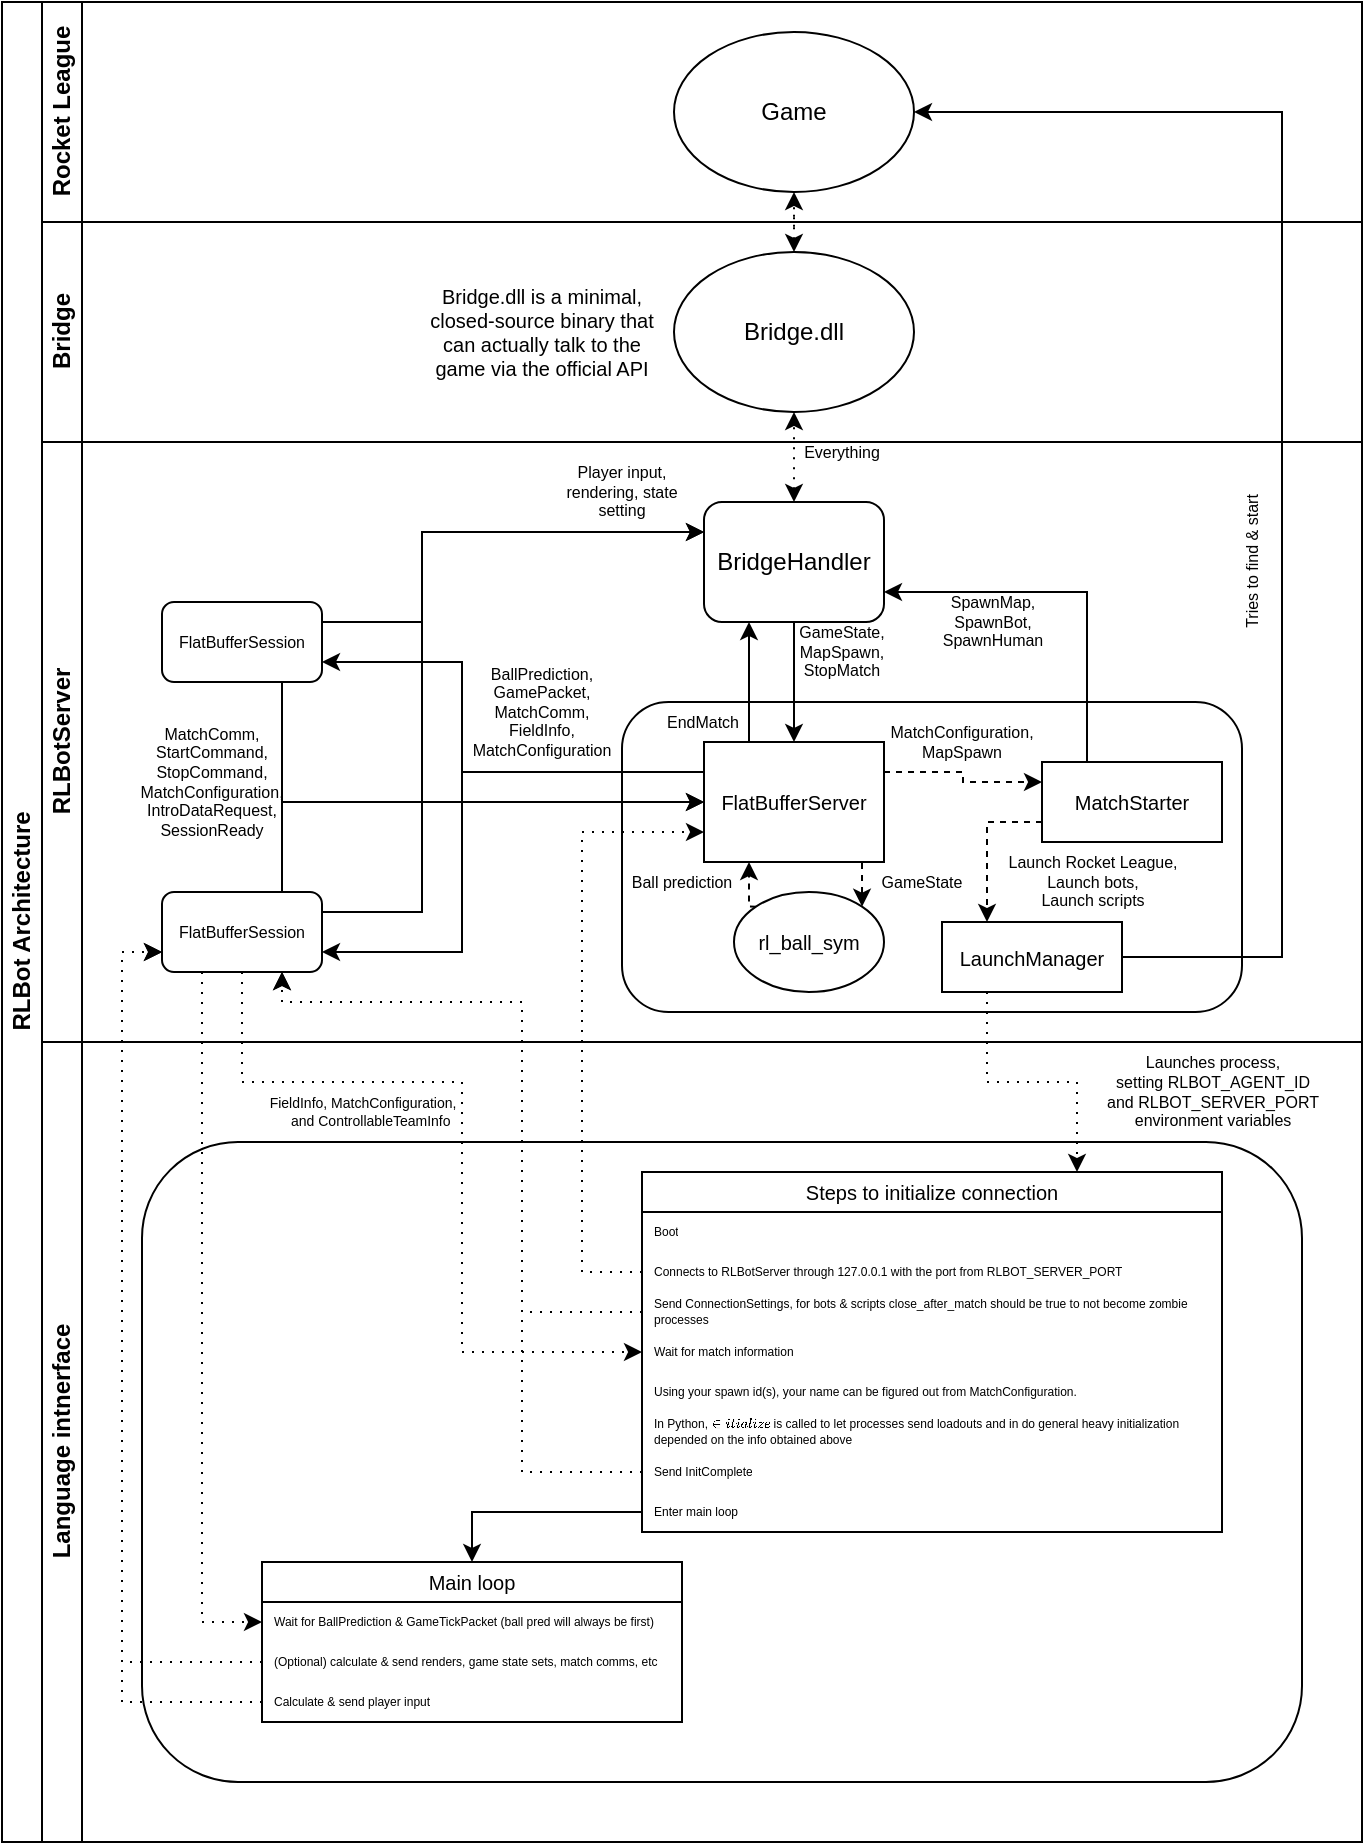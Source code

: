 <mxfile version="24.7.7">
  <diagram id="prtHgNgQTEPvFCAcTncT" name="Page-1">
    <mxGraphModel dx="1430" dy="793" grid="1" gridSize="10" guides="1" tooltips="1" connect="1" arrows="1" fold="1" page="1" pageScale="1" pageWidth="827" pageHeight="1169" math="0" shadow="0">
      <root>
        <mxCell id="0" />
        <mxCell id="1" parent="0" />
        <mxCell id="dNxyNK7c78bLwvsdeMH5-19" value="RLBot Architecture" style="swimlane;html=1;childLayout=stackLayout;resizeParent=1;resizeParentMax=0;horizontal=0;startSize=20;horizontalStack=0;" parent="1" vertex="1">
          <mxGeometry x="80" y="80" width="680" height="920" as="geometry" />
        </mxCell>
        <mxCell id="CLRGthuXeoBNAiUQC_Zy-3" value="Rocket League" style="swimlane;html=1;startSize=20;horizontal=0;" parent="dNxyNK7c78bLwvsdeMH5-19" vertex="1">
          <mxGeometry x="20" width="660" height="110" as="geometry" />
        </mxCell>
        <mxCell id="CLRGthuXeoBNAiUQC_Zy-4" value="Game" style="ellipse;whiteSpace=wrap;html=1;" parent="CLRGthuXeoBNAiUQC_Zy-3" vertex="1">
          <mxGeometry x="316" y="15" width="120" height="80" as="geometry" />
        </mxCell>
        <mxCell id="CLRGthuXeoBNAiUQC_Zy-2" value="Bridge" style="swimlane;html=1;startSize=20;horizontal=0;" parent="dNxyNK7c78bLwvsdeMH5-19" vertex="1">
          <mxGeometry x="20" y="110" width="660" height="110" as="geometry" />
        </mxCell>
        <mxCell id="CLRGthuXeoBNAiUQC_Zy-5" value="Bridge.dll" style="ellipse;whiteSpace=wrap;html=1;" parent="CLRGthuXeoBNAiUQC_Zy-2" vertex="1">
          <mxGeometry x="316" y="15" width="120" height="80" as="geometry" />
        </mxCell>
        <mxCell id="CLRGthuXeoBNAiUQC_Zy-15" value="Bridge.dll is a minimal, closed-source binary that can actually talk to the game via the official API" style="text;html=1;align=center;verticalAlign=middle;whiteSpace=wrap;rounded=0;fontSize=10;" parent="CLRGthuXeoBNAiUQC_Zy-2" vertex="1">
          <mxGeometry x="190" y="17.5" width="120" height="75" as="geometry" />
        </mxCell>
        <mxCell id="dNxyNK7c78bLwvsdeMH5-20" value="RLBotServer" style="swimlane;html=1;startSize=20;horizontal=0;" parent="dNxyNK7c78bLwvsdeMH5-19" vertex="1">
          <mxGeometry x="20" y="220" width="660" height="300" as="geometry" />
        </mxCell>
        <mxCell id="CLRGthuXeoBNAiUQC_Zy-43" value="" style="rounded=1;whiteSpace=wrap;html=1;strokeColor=default;" parent="dNxyNK7c78bLwvsdeMH5-20" vertex="1">
          <mxGeometry x="290" y="130" width="310" height="155" as="geometry" />
        </mxCell>
        <mxCell id="CLRGthuXeoBNAiUQC_Zy-10" value="&lt;font style=&quot;font-size: 8px;&quot;&gt;Everything&lt;/font&gt;" style="text;html=1;align=center;verticalAlign=middle;whiteSpace=wrap;rounded=0;fontSize=8;" parent="dNxyNK7c78bLwvsdeMH5-20" vertex="1">
          <mxGeometry x="370" y="-10" width="60" height="30" as="geometry" />
        </mxCell>
        <mxCell id="CLRGthuXeoBNAiUQC_Zy-16" value="&lt;font style=&quot;font-size: 10px;&quot;&gt;rl_ball_sym&lt;/font&gt;" style="ellipse;whiteSpace=wrap;html=1;" parent="dNxyNK7c78bLwvsdeMH5-20" vertex="1">
          <mxGeometry x="346" y="225" width="75" height="50" as="geometry" />
        </mxCell>
        <mxCell id="CLRGthuXeoBNAiUQC_Zy-18" value="GameState" style="text;html=1;align=center;verticalAlign=middle;whiteSpace=wrap;rounded=0;fontSize=8;" parent="dNxyNK7c78bLwvsdeMH5-20" vertex="1">
          <mxGeometry x="410" y="210" width="60" height="20" as="geometry" />
        </mxCell>
        <mxCell id="dNxyNK7c78bLwvsdeMH5-35" style="edgeStyle=orthogonalEdgeStyle;rounded=0;orthogonalLoop=1;jettySize=auto;html=1;endArrow=classic;endFill=1;" parent="dNxyNK7c78bLwvsdeMH5-20" edge="1">
          <mxGeometry relative="1" as="geometry">
            <mxPoint x="106" y="100" as="sourcePoint" />
            <mxPoint x="106" y="100" as="targetPoint" />
          </mxGeometry>
        </mxCell>
        <mxCell id="CLRGthuXeoBNAiUQC_Zy-11" style="edgeStyle=orthogonalEdgeStyle;rounded=0;orthogonalLoop=1;jettySize=auto;html=1;exitX=0.5;exitY=1;exitDx=0;exitDy=0;entryX=0.5;entryY=0;entryDx=0;entryDy=0;" parent="dNxyNK7c78bLwvsdeMH5-20" source="dNxyNK7c78bLwvsdeMH5-30" target="CLRGthuXeoBNAiUQC_Zy-9" edge="1">
          <mxGeometry relative="1" as="geometry" />
        </mxCell>
        <mxCell id="dNxyNK7c78bLwvsdeMH5-30" value="BridgeHandler" style="rounded=1;whiteSpace=wrap;html=1;fontFamily=Helvetica;fontSize=12;fontColor=#000000;align=center;" parent="dNxyNK7c78bLwvsdeMH5-20" vertex="1">
          <mxGeometry x="331" y="30" width="90" height="60" as="geometry" />
        </mxCell>
        <mxCell id="CLRGthuXeoBNAiUQC_Zy-17" style="edgeStyle=orthogonalEdgeStyle;rounded=0;orthogonalLoop=1;jettySize=auto;html=1;exitX=0.75;exitY=1;exitDx=0;exitDy=0;entryX=1;entryY=0;entryDx=0;entryDy=0;dashed=1;" parent="dNxyNK7c78bLwvsdeMH5-20" source="CLRGthuXeoBNAiUQC_Zy-9" target="CLRGthuXeoBNAiUQC_Zy-16" edge="1">
          <mxGeometry relative="1" as="geometry">
            <mxPoint x="422.517" y="232.322" as="targetPoint" />
          </mxGeometry>
        </mxCell>
        <mxCell id="CLRGthuXeoBNAiUQC_Zy-25" style="edgeStyle=orthogonalEdgeStyle;rounded=0;orthogonalLoop=1;jettySize=auto;html=1;entryX=1;entryY=0.75;entryDx=0;entryDy=0;exitX=0;exitY=0.25;exitDx=0;exitDy=0;" parent="dNxyNK7c78bLwvsdeMH5-20" source="CLRGthuXeoBNAiUQC_Zy-9" target="CLRGthuXeoBNAiUQC_Zy-21" edge="1">
          <mxGeometry relative="1" as="geometry">
            <Array as="points">
              <mxPoint x="210" y="165" />
              <mxPoint x="210" y="110" />
            </Array>
          </mxGeometry>
        </mxCell>
        <mxCell id="CLRGthuXeoBNAiUQC_Zy-27" style="edgeStyle=orthogonalEdgeStyle;rounded=0;orthogonalLoop=1;jettySize=auto;html=1;exitX=0;exitY=0.25;exitDx=0;exitDy=0;entryX=1;entryY=0.75;entryDx=0;entryDy=0;" parent="dNxyNK7c78bLwvsdeMH5-20" source="CLRGthuXeoBNAiUQC_Zy-9" target="CLRGthuXeoBNAiUQC_Zy-22" edge="1">
          <mxGeometry relative="1" as="geometry">
            <Array as="points">
              <mxPoint x="210" y="165" />
              <mxPoint x="210" y="255" />
            </Array>
          </mxGeometry>
        </mxCell>
        <mxCell id="CLRGthuXeoBNAiUQC_Zy-38" style="edgeStyle=orthogonalEdgeStyle;rounded=0;orthogonalLoop=1;jettySize=auto;html=1;exitX=1;exitY=0.25;exitDx=0;exitDy=0;entryX=0;entryY=0.25;entryDx=0;entryDy=0;dashed=1;" parent="dNxyNK7c78bLwvsdeMH5-20" source="CLRGthuXeoBNAiUQC_Zy-9" target="CLRGthuXeoBNAiUQC_Zy-37" edge="1">
          <mxGeometry relative="1" as="geometry" />
        </mxCell>
        <mxCell id="CLRGthuXeoBNAiUQC_Zy-54" style="edgeStyle=orthogonalEdgeStyle;rounded=0;orthogonalLoop=1;jettySize=auto;html=1;exitX=0.25;exitY=0;exitDx=0;exitDy=0;entryX=0.25;entryY=1;entryDx=0;entryDy=0;" parent="dNxyNK7c78bLwvsdeMH5-20" source="CLRGthuXeoBNAiUQC_Zy-9" target="dNxyNK7c78bLwvsdeMH5-30" edge="1">
          <mxGeometry relative="1" as="geometry" />
        </mxCell>
        <mxCell id="CLRGthuXeoBNAiUQC_Zy-9" value="&lt;div style=&quot;font-size: 10px;&quot;&gt;FlatBufferServer&lt;/div&gt;" style="rounded=0;whiteSpace=wrap;html=1;fontFamily=Helvetica;fontSize=10;fontColor=#000000;align=center;" parent="dNxyNK7c78bLwvsdeMH5-20" vertex="1">
          <mxGeometry x="331" y="150" width="90" height="60" as="geometry" />
        </mxCell>
        <mxCell id="CLRGthuXeoBNAiUQC_Zy-12" value="&lt;div&gt;GameState,&lt;/div&gt;&lt;div&gt;MapSpawn,&lt;/div&gt;&lt;div&gt;StopMatch&lt;br&gt;&lt;/div&gt;" style="text;html=1;align=center;verticalAlign=middle;whiteSpace=wrap;rounded=0;fontSize=8;" parent="dNxyNK7c78bLwvsdeMH5-20" vertex="1">
          <mxGeometry x="370" y="90" width="60" height="30" as="geometry" />
        </mxCell>
        <mxCell id="CLRGthuXeoBNAiUQC_Zy-19" style="edgeStyle=orthogonalEdgeStyle;rounded=0;orthogonalLoop=1;jettySize=auto;html=1;exitX=0;exitY=0;exitDx=0;exitDy=0;entryX=0.25;entryY=1;entryDx=0;entryDy=0;dashed=1;" parent="dNxyNK7c78bLwvsdeMH5-20" source="CLRGthuXeoBNAiUQC_Zy-16" target="CLRGthuXeoBNAiUQC_Zy-9" edge="1">
          <mxGeometry relative="1" as="geometry">
            <mxPoint x="369.483" y="232.322" as="sourcePoint" />
          </mxGeometry>
        </mxCell>
        <mxCell id="CLRGthuXeoBNAiUQC_Zy-20" value="Ball prediction" style="text;html=1;align=center;verticalAlign=middle;whiteSpace=wrap;rounded=0;fontSize=8;" parent="dNxyNK7c78bLwvsdeMH5-20" vertex="1">
          <mxGeometry x="290" y="210" width="60" height="20" as="geometry" />
        </mxCell>
        <mxCell id="CLRGthuXeoBNAiUQC_Zy-30" style="edgeStyle=orthogonalEdgeStyle;rounded=0;orthogonalLoop=1;jettySize=auto;html=1;exitX=1;exitY=0.25;exitDx=0;exitDy=0;entryX=0;entryY=0.25;entryDx=0;entryDy=0;" parent="dNxyNK7c78bLwvsdeMH5-20" source="CLRGthuXeoBNAiUQC_Zy-21" target="dNxyNK7c78bLwvsdeMH5-30" edge="1">
          <mxGeometry relative="1" as="geometry">
            <Array as="points">
              <mxPoint x="190" y="90" />
              <mxPoint x="190" y="45" />
            </Array>
          </mxGeometry>
        </mxCell>
        <mxCell id="CLRGthuXeoBNAiUQC_Zy-34" style="edgeStyle=orthogonalEdgeStyle;rounded=0;orthogonalLoop=1;jettySize=auto;html=1;exitX=0.75;exitY=1;exitDx=0;exitDy=0;entryX=0;entryY=0.5;entryDx=0;entryDy=0;" parent="dNxyNK7c78bLwvsdeMH5-20" source="CLRGthuXeoBNAiUQC_Zy-21" target="CLRGthuXeoBNAiUQC_Zy-9" edge="1">
          <mxGeometry relative="1" as="geometry" />
        </mxCell>
        <mxCell id="CLRGthuXeoBNAiUQC_Zy-21" value="FlatBufferSession" style="rounded=1;whiteSpace=wrap;html=1;fontSize=8;" parent="dNxyNK7c78bLwvsdeMH5-20" vertex="1">
          <mxGeometry x="60" y="80" width="80" height="40" as="geometry" />
        </mxCell>
        <mxCell id="CLRGthuXeoBNAiUQC_Zy-31" style="edgeStyle=orthogonalEdgeStyle;rounded=0;orthogonalLoop=1;jettySize=auto;html=1;exitX=1;exitY=0.25;exitDx=0;exitDy=0;entryX=0;entryY=0.25;entryDx=0;entryDy=0;" parent="dNxyNK7c78bLwvsdeMH5-20" source="CLRGthuXeoBNAiUQC_Zy-22" target="dNxyNK7c78bLwvsdeMH5-30" edge="1">
          <mxGeometry relative="1" as="geometry">
            <Array as="points">
              <mxPoint x="190" y="235" />
              <mxPoint x="190" y="45" />
            </Array>
          </mxGeometry>
        </mxCell>
        <mxCell id="CLRGthuXeoBNAiUQC_Zy-33" style="edgeStyle=orthogonalEdgeStyle;rounded=0;orthogonalLoop=1;jettySize=auto;html=1;exitX=0.75;exitY=0;exitDx=0;exitDy=0;entryX=0;entryY=0.5;entryDx=0;entryDy=0;" parent="dNxyNK7c78bLwvsdeMH5-20" source="CLRGthuXeoBNAiUQC_Zy-22" target="CLRGthuXeoBNAiUQC_Zy-9" edge="1">
          <mxGeometry relative="1" as="geometry" />
        </mxCell>
        <mxCell id="CLRGthuXeoBNAiUQC_Zy-22" value="FlatBufferSession" style="rounded=1;whiteSpace=wrap;html=1;fontSize=8;" parent="dNxyNK7c78bLwvsdeMH5-20" vertex="1">
          <mxGeometry x="60" y="225" width="80" height="40" as="geometry" />
        </mxCell>
        <mxCell id="CLRGthuXeoBNAiUQC_Zy-29" value="&lt;div&gt;BallPrediction, GamePacket,&lt;/div&gt;&lt;div&gt;MatchComm,&lt;/div&gt;&lt;div&gt;FieldInfo,&lt;/div&gt;&lt;div&gt;MatchConfiguration&lt;/div&gt;" style="text;html=1;align=center;verticalAlign=middle;whiteSpace=wrap;rounded=0;fontSize=8;" parent="dNxyNK7c78bLwvsdeMH5-20" vertex="1">
          <mxGeometry x="220" y="110" width="60" height="50" as="geometry" />
        </mxCell>
        <mxCell id="CLRGthuXeoBNAiUQC_Zy-32" value="&lt;div&gt;Player input,&lt;/div&gt;&lt;div&gt;rendering, state setting&lt;br&gt;&lt;/div&gt;" style="text;html=1;align=center;verticalAlign=middle;whiteSpace=wrap;rounded=0;fontSize=8;" parent="dNxyNK7c78bLwvsdeMH5-20" vertex="1">
          <mxGeometry x="260" y="10" width="60" height="30" as="geometry" />
        </mxCell>
        <mxCell id="CLRGthuXeoBNAiUQC_Zy-35" value="&lt;div style=&quot;font-size: 8px;&quot;&gt;&lt;font style=&quot;font-size: 8px;&quot;&gt;MatchComm,&lt;/font&gt;&lt;/div&gt;&lt;div style=&quot;font-size: 8px;&quot;&gt;&lt;font style=&quot;font-size: 8px;&quot;&gt;StartCommand,&lt;/font&gt;&lt;/div&gt;&lt;div style=&quot;font-size: 8px;&quot;&gt;&lt;font style=&quot;font-size: 8px;&quot;&gt;StopCommand,&lt;/font&gt;&lt;/div&gt;&lt;div style=&quot;font-size: 8px;&quot;&gt;&lt;font style=&quot;font-size: 8px;&quot;&gt;MatchConfiguration,&lt;/font&gt;&lt;/div&gt;&lt;div style=&quot;font-size: 8px;&quot;&gt;&lt;font style=&quot;font-size: 8px;&quot;&gt;IntroDataRequest,&lt;/font&gt;&lt;/div&gt;&lt;div style=&quot;font-size: 8px;&quot;&gt;&lt;font style=&quot;font-size: 8px;&quot;&gt;SessionReady&lt;br&gt;&lt;/font&gt;&lt;/div&gt;" style="text;html=1;align=center;verticalAlign=middle;whiteSpace=wrap;rounded=0;" parent="dNxyNK7c78bLwvsdeMH5-20" vertex="1">
          <mxGeometry x="50" y="140" width="70" height="60" as="geometry" />
        </mxCell>
        <mxCell id="CLRGthuXeoBNAiUQC_Zy-45" style="edgeStyle=orthogonalEdgeStyle;rounded=0;orthogonalLoop=1;jettySize=auto;html=1;exitX=0.25;exitY=0;exitDx=0;exitDy=0;entryX=1;entryY=0.75;entryDx=0;entryDy=0;" parent="dNxyNK7c78bLwvsdeMH5-20" source="CLRGthuXeoBNAiUQC_Zy-37" target="dNxyNK7c78bLwvsdeMH5-30" edge="1">
          <mxGeometry relative="1" as="geometry" />
        </mxCell>
        <mxCell id="jAbWXB7Tp562FeIo0RyR-3" style="edgeStyle=orthogonalEdgeStyle;rounded=0;orthogonalLoop=1;jettySize=auto;html=1;exitX=0;exitY=0.75;exitDx=0;exitDy=0;entryX=0.25;entryY=0;entryDx=0;entryDy=0;dashed=1;" edge="1" parent="dNxyNK7c78bLwvsdeMH5-20" source="CLRGthuXeoBNAiUQC_Zy-37" target="CLRGthuXeoBNAiUQC_Zy-48">
          <mxGeometry relative="1" as="geometry">
            <Array as="points">
              <mxPoint x="473" y="190" />
            </Array>
          </mxGeometry>
        </mxCell>
        <mxCell id="CLRGthuXeoBNAiUQC_Zy-37" value="&lt;font size=&quot;1&quot;&gt;MatchStarter&lt;/font&gt;" style="rounded=0;whiteSpace=wrap;html=1;" parent="dNxyNK7c78bLwvsdeMH5-20" vertex="1">
          <mxGeometry x="500" y="160" width="90" height="40" as="geometry" />
        </mxCell>
        <mxCell id="CLRGthuXeoBNAiUQC_Zy-39" value="&lt;div style=&quot;font-size: 8px;&quot;&gt;MatchConfiguration,&lt;/div&gt;&lt;div style=&quot;font-size: 8px;&quot;&gt;MapSpawn&lt;br style=&quot;font-size: 8px;&quot;&gt;&lt;/div&gt;" style="text;html=1;align=center;verticalAlign=middle;whiteSpace=wrap;rounded=0;fontSize=8;" parent="dNxyNK7c78bLwvsdeMH5-20" vertex="1">
          <mxGeometry x="430" y="135" width="60" height="30" as="geometry" />
        </mxCell>
        <mxCell id="CLRGthuXeoBNAiUQC_Zy-46" value="&lt;div style=&quot;font-size: 8px;&quot;&gt;SpawnMap,&lt;/div&gt;&lt;div style=&quot;font-size: 8px;&quot;&gt;SpawnBot,&lt;/div&gt;&lt;div style=&quot;font-size: 8px;&quot;&gt;SpawnHuman&lt;br style=&quot;font-size: 8px;&quot;&gt;&lt;/div&gt;" style="text;html=1;align=center;verticalAlign=middle;resizable=0;points=[];autosize=1;strokeColor=none;fillColor=none;fontSize=8;" parent="dNxyNK7c78bLwvsdeMH5-20" vertex="1">
          <mxGeometry x="440" y="70" width="70" height="40" as="geometry" />
        </mxCell>
        <mxCell id="CLRGthuXeoBNAiUQC_Zy-48" value="&lt;font size=&quot;1&quot;&gt;LaunchManager&lt;/font&gt;" style="rounded=0;whiteSpace=wrap;html=1;" parent="dNxyNK7c78bLwvsdeMH5-20" vertex="1">
          <mxGeometry x="450" y="240" width="90" height="35" as="geometry" />
        </mxCell>
        <mxCell id="CLRGthuXeoBNAiUQC_Zy-50" value="&lt;div style=&quot;font-size: 8px;&quot;&gt;&lt;font style=&quot;font-size: 8px;&quot;&gt;Launch Rocket League,&lt;/font&gt;&lt;/div&gt;&lt;div style=&quot;font-size: 8px;&quot;&gt;&lt;font style=&quot;font-size: 8px;&quot;&gt;Launch bots,&lt;/font&gt;&lt;/div&gt;&lt;div style=&quot;font-size: 8px;&quot;&gt;&lt;font style=&quot;font-size: 8px;&quot;&gt;Launch scripts&lt;br style=&quot;font-size: 8px;&quot;&gt;&lt;/font&gt;&lt;/div&gt;" style="text;html=1;align=center;verticalAlign=middle;resizable=0;points=[];autosize=1;strokeColor=none;fillColor=none;fontSize=8;" parent="dNxyNK7c78bLwvsdeMH5-20" vertex="1">
          <mxGeometry x="470" y="200" width="110" height="40" as="geometry" />
        </mxCell>
        <mxCell id="CLRGthuXeoBNAiUQC_Zy-53" value="Tries to find &amp;amp; start" style="text;html=1;align=center;verticalAlign=middle;resizable=0;points=[];autosize=1;strokeColor=none;fillColor=none;fontSize=8;rotation=270;" parent="dNxyNK7c78bLwvsdeMH5-20" vertex="1">
          <mxGeometry x="560" y="50" width="90" height="20" as="geometry" />
        </mxCell>
        <mxCell id="CLRGthuXeoBNAiUQC_Zy-55" value="EndMatch" style="text;html=1;align=center;verticalAlign=middle;resizable=0;points=[];autosize=1;strokeColor=none;fillColor=none;fontSize=8;" parent="dNxyNK7c78bLwvsdeMH5-20" vertex="1">
          <mxGeometry x="300" y="130" width="60" height="20" as="geometry" />
        </mxCell>
        <mxCell id="CLRGthuXeoBNAiUQC_Zy-6" style="edgeStyle=orthogonalEdgeStyle;rounded=0;orthogonalLoop=1;jettySize=auto;html=1;entryX=0.5;entryY=1;entryDx=0;entryDy=0;startArrow=classic;startFill=1;dashed=1;dashPattern=1 4;" parent="dNxyNK7c78bLwvsdeMH5-19" source="CLRGthuXeoBNAiUQC_Zy-5" target="CLRGthuXeoBNAiUQC_Zy-4" edge="1">
          <mxGeometry relative="1" as="geometry" />
        </mxCell>
        <mxCell id="CLRGthuXeoBNAiUQC_Zy-7" style="edgeStyle=orthogonalEdgeStyle;rounded=0;orthogonalLoop=1;jettySize=auto;html=1;entryX=0.5;entryY=1;entryDx=0;entryDy=0;startArrow=classic;startFill=1;dashed=1;dashPattern=1 4;" parent="dNxyNK7c78bLwvsdeMH5-19" source="dNxyNK7c78bLwvsdeMH5-30" target="CLRGthuXeoBNAiUQC_Zy-5" edge="1">
          <mxGeometry relative="1" as="geometry" />
        </mxCell>
        <mxCell id="CLRGthuXeoBNAiUQC_Zy-52" style="edgeStyle=orthogonalEdgeStyle;rounded=0;orthogonalLoop=1;jettySize=auto;html=1;entryX=1;entryY=0.5;entryDx=0;entryDy=0;" parent="dNxyNK7c78bLwvsdeMH5-19" source="CLRGthuXeoBNAiUQC_Zy-48" target="CLRGthuXeoBNAiUQC_Zy-4" edge="1">
          <mxGeometry relative="1" as="geometry">
            <Array as="points">
              <mxPoint x="640" y="478" />
              <mxPoint x="640" y="55" />
            </Array>
          </mxGeometry>
        </mxCell>
        <mxCell id="GUashX9AXOHHXYb3uWEm-1" value="Language intnerface" style="swimlane;html=1;startSize=20;horizontal=0;" parent="dNxyNK7c78bLwvsdeMH5-19" vertex="1">
          <mxGeometry x="20" y="520" width="660" height="400" as="geometry">
            <mxRectangle x="20" y="120" width="430" height="30" as="alternateBounds" />
          </mxGeometry>
        </mxCell>
        <mxCell id="CLRGthuXeoBNAiUQC_Zy-56" value="" style="rounded=1;whiteSpace=wrap;html=1;" parent="GUashX9AXOHHXYb3uWEm-1" vertex="1">
          <mxGeometry x="50" y="50" width="580" height="320" as="geometry" />
        </mxCell>
        <mxCell id="CLRGthuXeoBNAiUQC_Zy-57" value="&lt;div style=&quot;font-size: 8px;&quot;&gt;Launches process,&lt;/div&gt;&lt;div style=&quot;font-size: 8px;&quot;&gt;setting RLBOT_AGENT_ID&lt;/div&gt;&lt;div style=&quot;font-size: 8px;&quot;&gt;and RLBOT_SERVER_PORT&lt;/div&gt;&lt;div style=&quot;font-size: 8px;&quot;&gt;environment variables&lt;br style=&quot;font-size: 8px;&quot;&gt;&lt;/div&gt;" style="text;html=1;align=center;verticalAlign=middle;resizable=0;points=[];autosize=1;strokeColor=none;fillColor=none;fontSize=8;" parent="GUashX9AXOHHXYb3uWEm-1" vertex="1">
          <mxGeometry x="520" width="130" height="50" as="geometry" />
        </mxCell>
        <mxCell id="CLRGthuXeoBNAiUQC_Zy-62" value="Steps to initialize connection" style="swimlane;fontStyle=0;childLayout=stackLayout;horizontal=1;startSize=20;horizontalStack=0;resizeParent=1;resizeParentMax=0;resizeLast=0;collapsible=1;marginBottom=0;whiteSpace=wrap;html=1;fontSize=10;" parent="GUashX9AXOHHXYb3uWEm-1" vertex="1">
          <mxGeometry x="300" y="65" width="290" height="180" as="geometry">
            <mxRectangle x="300" y="80" width="170" height="30" as="alternateBounds" />
          </mxGeometry>
        </mxCell>
        <mxCell id="CLRGthuXeoBNAiUQC_Zy-66" value="Boot" style="text;strokeColor=none;fillColor=none;align=left;verticalAlign=middle;spacingLeft=4;spacingRight=4;overflow=hidden;points=[[0,0.5],[1,0.5]];portConstraint=eastwest;rotatable=0;whiteSpace=wrap;html=1;fontSize=6;" parent="CLRGthuXeoBNAiUQC_Zy-62" vertex="1">
          <mxGeometry y="20" width="290" height="20" as="geometry" />
        </mxCell>
        <mxCell id="CLRGthuXeoBNAiUQC_Zy-63" value="&lt;div style=&quot;font-size: 6px;&quot;&gt;Connects to RLBotServer through 127.0.0.1 with the port from RLBOT_SERVER_PORT&lt;br style=&quot;font-size: 6px;&quot;&gt;&lt;/div&gt;" style="text;strokeColor=none;fillColor=none;align=left;verticalAlign=middle;spacingLeft=4;spacingRight=4;overflow=hidden;points=[[0,0.5],[1,0.5]];portConstraint=eastwest;rotatable=0;whiteSpace=wrap;html=1;fontSize=6;" parent="CLRGthuXeoBNAiUQC_Zy-62" vertex="1">
          <mxGeometry y="40" width="290" height="20" as="geometry" />
        </mxCell>
        <mxCell id="CLRGthuXeoBNAiUQC_Zy-64" value="Send ConnectionSettings, for bots &amp;amp; scripts close_after_match should be true to not become zombie processes" style="text;strokeColor=none;fillColor=none;align=left;verticalAlign=middle;spacingLeft=4;spacingRight=4;overflow=hidden;points=[[0,0.5],[1,0.5]];portConstraint=eastwest;rotatable=0;whiteSpace=wrap;html=1;fontSize=6;" parent="CLRGthuXeoBNAiUQC_Zy-62" vertex="1">
          <mxGeometry y="60" width="290" height="20" as="geometry" />
        </mxCell>
        <mxCell id="CLRGthuXeoBNAiUQC_Zy-65" value="Wait for match information" style="text;strokeColor=none;fillColor=none;align=left;verticalAlign=middle;spacingLeft=4;spacingRight=4;overflow=hidden;points=[[0,0.5],[1,0.5]];portConstraint=eastwest;rotatable=0;whiteSpace=wrap;html=1;fontSize=6;" parent="CLRGthuXeoBNAiUQC_Zy-62" vertex="1">
          <mxGeometry y="80" width="290" height="20" as="geometry" />
        </mxCell>
        <mxCell id="CLRGthuXeoBNAiUQC_Zy-69" value="Using your spawn id(s), your name can be figured out from MatchConfiguration." style="text;strokeColor=none;fillColor=none;align=left;verticalAlign=middle;spacingLeft=4;spacingRight=4;overflow=hidden;points=[[0,0.5],[1,0.5]];portConstraint=eastwest;rotatable=0;whiteSpace=wrap;html=1;fontSize=6;" parent="CLRGthuXeoBNAiUQC_Zy-62" vertex="1">
          <mxGeometry y="100" width="290" height="20" as="geometry" />
        </mxCell>
        <mxCell id="CLRGthuXeoBNAiUQC_Zy-68" value="In Python, `initialize` is called to let processes send loadouts and in do general heavy initialization depended on the info obtained above" style="text;strokeColor=none;fillColor=none;align=left;verticalAlign=middle;spacingLeft=4;spacingRight=4;overflow=hidden;points=[[0,0.5],[1,0.5]];portConstraint=eastwest;rotatable=0;whiteSpace=wrap;html=1;fontSize=6;" parent="CLRGthuXeoBNAiUQC_Zy-62" vertex="1">
          <mxGeometry y="120" width="290" height="20" as="geometry" />
        </mxCell>
        <mxCell id="CLRGthuXeoBNAiUQC_Zy-67" value="Send InitComplete" style="text;strokeColor=none;fillColor=none;align=left;verticalAlign=middle;spacingLeft=4;spacingRight=4;overflow=hidden;points=[[0,0.5],[1,0.5]];portConstraint=eastwest;rotatable=0;whiteSpace=wrap;html=1;fontSize=6;" parent="CLRGthuXeoBNAiUQC_Zy-62" vertex="1">
          <mxGeometry y="140" width="290" height="20" as="geometry" />
        </mxCell>
        <mxCell id="CLRGthuXeoBNAiUQC_Zy-72" value="Enter main loop" style="text;strokeColor=none;fillColor=none;align=left;verticalAlign=middle;spacingLeft=4;spacingRight=4;overflow=hidden;points=[[0,0.5],[1,0.5]];portConstraint=eastwest;rotatable=0;whiteSpace=wrap;html=1;fontSize=6;" parent="CLRGthuXeoBNAiUQC_Zy-62" vertex="1">
          <mxGeometry y="160" width="290" height="20" as="geometry" />
        </mxCell>
        <mxCell id="CLRGthuXeoBNAiUQC_Zy-71" value="&lt;div style=&quot;font-size: 7px;&quot;&gt;FieldInfo, MatchConfiguration,&lt;/div&gt;&lt;div style=&quot;font-size: 7px;&quot;&gt;&amp;nbsp;&amp;nbsp;&amp;nbsp; and ControllableTeamInfo&lt;/div&gt;" style="text;html=1;align=center;verticalAlign=middle;resizable=0;points=[];autosize=1;strokeColor=none;fillColor=none;fontSize=7;" parent="GUashX9AXOHHXYb3uWEm-1" vertex="1">
          <mxGeometry x="100" y="20" width="120" height="30" as="geometry" />
        </mxCell>
        <mxCell id="CLRGthuXeoBNAiUQC_Zy-85" value="Main loop" style="swimlane;fontStyle=0;childLayout=stackLayout;horizontal=1;startSize=20;horizontalStack=0;resizeParent=1;resizeParentMax=0;resizeLast=0;collapsible=1;marginBottom=0;whiteSpace=wrap;html=1;fontSize=10;" parent="GUashX9AXOHHXYb3uWEm-1" vertex="1">
          <mxGeometry x="110" y="260" width="210" height="80" as="geometry">
            <mxRectangle x="300" y="80" width="170" height="30" as="alternateBounds" />
          </mxGeometry>
        </mxCell>
        <mxCell id="CLRGthuXeoBNAiUQC_Zy-86" value="Wait for BallPrediction &amp;amp; GameTickPacket (ball pred will always be first)" style="text;strokeColor=none;fillColor=none;align=left;verticalAlign=middle;spacingLeft=4;spacingRight=4;overflow=hidden;points=[[0,0.5],[1,0.5]];portConstraint=eastwest;rotatable=0;whiteSpace=wrap;html=1;fontSize=6;" parent="CLRGthuXeoBNAiUQC_Zy-85" vertex="1">
          <mxGeometry y="20" width="210" height="20" as="geometry" />
        </mxCell>
        <mxCell id="CLRGthuXeoBNAiUQC_Zy-96" value="(Optional) calculate &amp;amp; send renders, game state sets, match comms, etc" style="text;strokeColor=none;fillColor=none;align=left;verticalAlign=middle;spacingLeft=4;spacingRight=4;overflow=hidden;points=[[0,0.5],[1,0.5]];portConstraint=eastwest;rotatable=0;whiteSpace=wrap;html=1;fontSize=6;" parent="CLRGthuXeoBNAiUQC_Zy-85" vertex="1">
          <mxGeometry y="40" width="210" height="20" as="geometry" />
        </mxCell>
        <mxCell id="CLRGthuXeoBNAiUQC_Zy-98" value="Calculate &amp;amp; send player input" style="text;strokeColor=none;fillColor=none;align=left;verticalAlign=middle;spacingLeft=4;spacingRight=4;overflow=hidden;points=[[0,0.5],[1,0.5]];portConstraint=eastwest;rotatable=0;whiteSpace=wrap;html=1;fontSize=6;" parent="CLRGthuXeoBNAiUQC_Zy-85" vertex="1">
          <mxGeometry y="60" width="210" height="20" as="geometry" />
        </mxCell>
        <mxCell id="CLRGthuXeoBNAiUQC_Zy-95" style="edgeStyle=orthogonalEdgeStyle;rounded=0;orthogonalLoop=1;jettySize=auto;html=1;entryX=0.5;entryY=0;entryDx=0;entryDy=0;" parent="GUashX9AXOHHXYb3uWEm-1" source="CLRGthuXeoBNAiUQC_Zy-72" target="CLRGthuXeoBNAiUQC_Zy-85" edge="1">
          <mxGeometry relative="1" as="geometry" />
        </mxCell>
        <mxCell id="CLRGthuXeoBNAiUQC_Zy-58" style="edgeStyle=orthogonalEdgeStyle;rounded=0;orthogonalLoop=1;jettySize=auto;html=1;exitX=0.25;exitY=1;exitDx=0;exitDy=0;entryX=0.75;entryY=0;entryDx=0;entryDy=0;dashed=1;dashPattern=1 4;" parent="dNxyNK7c78bLwvsdeMH5-19" source="CLRGthuXeoBNAiUQC_Zy-48" target="CLRGthuXeoBNAiUQC_Zy-62" edge="1">
          <mxGeometry relative="1" as="geometry" />
        </mxCell>
        <mxCell id="CLRGthuXeoBNAiUQC_Zy-59" style="edgeStyle=orthogonalEdgeStyle;rounded=0;orthogonalLoop=1;jettySize=auto;html=1;exitX=0;exitY=0.5;exitDx=0;exitDy=0;entryX=0;entryY=0.75;entryDx=0;entryDy=0;dashed=1;dashPattern=1 4;" parent="dNxyNK7c78bLwvsdeMH5-19" source="CLRGthuXeoBNAiUQC_Zy-63" target="CLRGthuXeoBNAiUQC_Zy-9" edge="1">
          <mxGeometry relative="1" as="geometry">
            <Array as="points">
              <mxPoint x="290" y="635" />
              <mxPoint x="290" y="415" />
            </Array>
          </mxGeometry>
        </mxCell>
        <mxCell id="CLRGthuXeoBNAiUQC_Zy-70" style="edgeStyle=orthogonalEdgeStyle;rounded=0;orthogonalLoop=1;jettySize=auto;html=1;exitX=0.5;exitY=1;exitDx=0;exitDy=0;entryX=0;entryY=0.5;entryDx=0;entryDy=0;dashed=1;dashPattern=1 4;" parent="dNxyNK7c78bLwvsdeMH5-19" source="CLRGthuXeoBNAiUQC_Zy-22" target="CLRGthuXeoBNAiUQC_Zy-65" edge="1">
          <mxGeometry relative="1" as="geometry">
            <Array as="points">
              <mxPoint x="120" y="540" />
              <mxPoint x="230" y="540" />
              <mxPoint x="230" y="675" />
            </Array>
          </mxGeometry>
        </mxCell>
        <mxCell id="CLRGthuXeoBNAiUQC_Zy-75" style="edgeStyle=orthogonalEdgeStyle;rounded=0;orthogonalLoop=1;jettySize=auto;html=1;exitX=0;exitY=0.5;exitDx=0;exitDy=0;entryX=0.75;entryY=1;entryDx=0;entryDy=0;dashed=1;dashPattern=1 4;" parent="dNxyNK7c78bLwvsdeMH5-19" source="CLRGthuXeoBNAiUQC_Zy-67" target="CLRGthuXeoBNAiUQC_Zy-22" edge="1">
          <mxGeometry relative="1" as="geometry">
            <mxPoint x="100" y="490" as="targetPoint" />
            <Array as="points">
              <mxPoint x="260" y="735" />
              <mxPoint x="260" y="500" />
              <mxPoint x="140" y="500" />
            </Array>
          </mxGeometry>
        </mxCell>
        <mxCell id="CLRGthuXeoBNAiUQC_Zy-76" style="edgeStyle=orthogonalEdgeStyle;rounded=0;orthogonalLoop=1;jettySize=auto;html=1;exitX=0;exitY=0.5;exitDx=0;exitDy=0;entryX=0.75;entryY=1;entryDx=0;entryDy=0;dashed=1;dashPattern=1 4;" parent="dNxyNK7c78bLwvsdeMH5-19" source="CLRGthuXeoBNAiUQC_Zy-64" target="CLRGthuXeoBNAiUQC_Zy-22" edge="1">
          <mxGeometry relative="1" as="geometry">
            <Array as="points">
              <mxPoint x="260" y="655" />
              <mxPoint x="260" y="500" />
              <mxPoint x="140" y="500" />
            </Array>
          </mxGeometry>
        </mxCell>
        <mxCell id="CLRGthuXeoBNAiUQC_Zy-101" style="edgeStyle=orthogonalEdgeStyle;rounded=0;orthogonalLoop=1;jettySize=auto;html=1;exitX=0.5;exitY=1;exitDx=0;exitDy=0;entryX=0;entryY=0.5;entryDx=0;entryDy=0;dashed=1;dashPattern=1 4;" parent="dNxyNK7c78bLwvsdeMH5-19" source="CLRGthuXeoBNAiUQC_Zy-22" target="CLRGthuXeoBNAiUQC_Zy-86" edge="1">
          <mxGeometry relative="1" as="geometry">
            <Array as="points">
              <mxPoint x="100" y="485" />
              <mxPoint x="100" y="810" />
            </Array>
          </mxGeometry>
        </mxCell>
        <mxCell id="CLRGthuXeoBNAiUQC_Zy-105" style="edgeStyle=orthogonalEdgeStyle;rounded=0;orthogonalLoop=1;jettySize=auto;html=1;entryX=0;entryY=0.75;entryDx=0;entryDy=0;dashed=1;dashPattern=1 4;exitX=0;exitY=0.5;exitDx=0;exitDy=0;" parent="dNxyNK7c78bLwvsdeMH5-19" source="CLRGthuXeoBNAiUQC_Zy-96" target="CLRGthuXeoBNAiUQC_Zy-22" edge="1">
          <mxGeometry relative="1" as="geometry" />
        </mxCell>
        <mxCell id="CLRGthuXeoBNAiUQC_Zy-106" style="edgeStyle=orthogonalEdgeStyle;rounded=0;orthogonalLoop=1;jettySize=auto;html=1;entryX=0;entryY=0.75;entryDx=0;entryDy=0;dashed=1;dashPattern=1 4;exitX=0;exitY=0.5;exitDx=0;exitDy=0;" parent="dNxyNK7c78bLwvsdeMH5-19" source="CLRGthuXeoBNAiUQC_Zy-98" target="CLRGthuXeoBNAiUQC_Zy-22" edge="1">
          <mxGeometry relative="1" as="geometry">
            <Array as="points">
              <mxPoint x="60" y="850" />
              <mxPoint x="60" y="475" />
            </Array>
          </mxGeometry>
        </mxCell>
      </root>
    </mxGraphModel>
  </diagram>
</mxfile>
